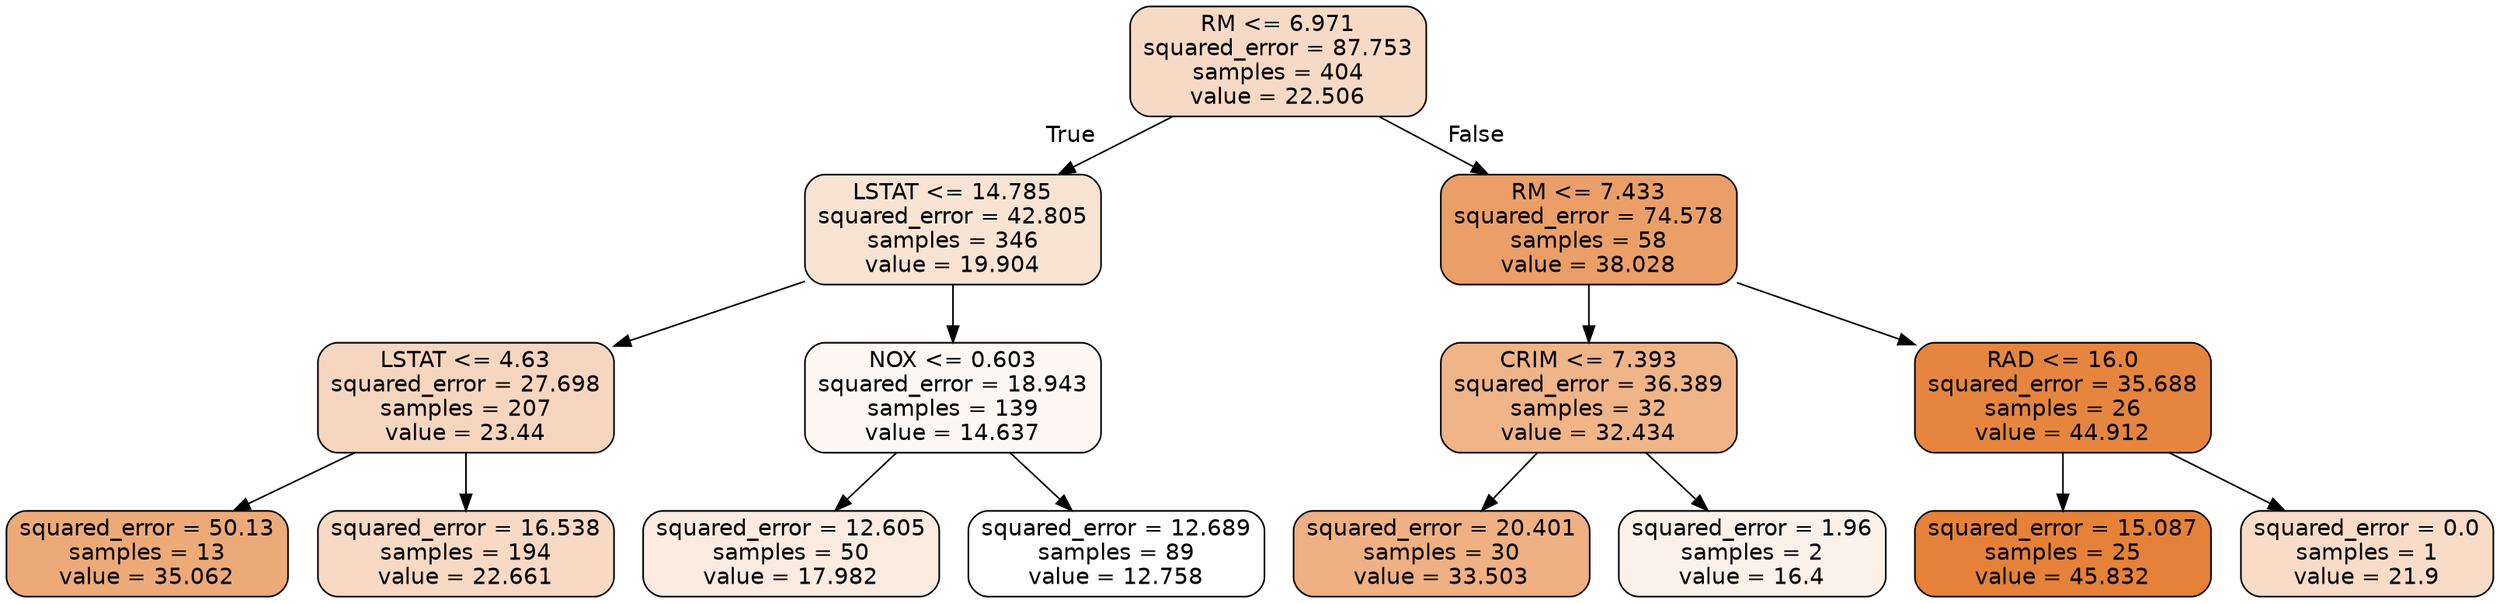 digraph Tree {
node [shape=box, style="filled, rounded", color="black", fontname="helvetica"] ;
edge [fontname="helvetica"] ;
0 [label="RM <= 6.971\nsquared_error = 87.753\nsamples = 404\nvalue = 22.506", fillcolor="#f7dac5"] ;
1 [label="LSTAT <= 14.785\nsquared_error = 42.805\nsamples = 346\nvalue = 19.904", fillcolor="#f9e4d4"] ;
0 -> 1 [labeldistance=2.5, labelangle=45, headlabel="True"] ;
2 [label="LSTAT <= 4.63\nsquared_error = 27.698\nsamples = 207\nvalue = 23.44", fillcolor="#f7d6bf"] ;
1 -> 2 ;
3 [label="squared_error = 50.13\nsamples = 13\nvalue = 35.062", fillcolor="#edaa79"] ;
2 -> 3 ;
4 [label="squared_error = 16.538\nsamples = 194\nvalue = 22.661", fillcolor="#f7d9c4"] ;
2 -> 4 ;
5 [label="NOX <= 0.603\nsquared_error = 18.943\nsamples = 139\nvalue = 14.637", fillcolor="#fef8f4"] ;
1 -> 5 ;
6 [label="squared_error = 12.605\nsamples = 50\nvalue = 17.982", fillcolor="#fbebe0"] ;
5 -> 6 ;
7 [label="squared_error = 12.689\nsamples = 89\nvalue = 12.758", fillcolor="#ffffff"] ;
5 -> 7 ;
8 [label="RM <= 7.433\nsquared_error = 74.578\nsamples = 58\nvalue = 38.028", fillcolor="#eb9f68"] ;
0 -> 8 [labeldistance=2.5, labelangle=-45, headlabel="False"] ;
9 [label="CRIM <= 7.393\nsquared_error = 36.389\nsamples = 32\nvalue = 32.434", fillcolor="#f0b489"] ;
8 -> 9 ;
10 [label="squared_error = 20.401\nsamples = 30\nvalue = 33.503", fillcolor="#efb083"] ;
9 -> 10 ;
11 [label="squared_error = 1.96\nsamples = 2\nvalue = 16.4", fillcolor="#fcf1e9"] ;
9 -> 11 ;
12 [label="RAD <= 16.0\nsquared_error = 35.688\nsamples = 26\nvalue = 44.912", fillcolor="#e6853f"] ;
8 -> 12 ;
13 [label="squared_error = 15.087\nsamples = 25\nvalue = 45.832", fillcolor="#e58139"] ;
12 -> 13 ;
14 [label="squared_error = 0.0\nsamples = 1\nvalue = 21.9", fillcolor="#f8dcc8"] ;
12 -> 14 ;
}
